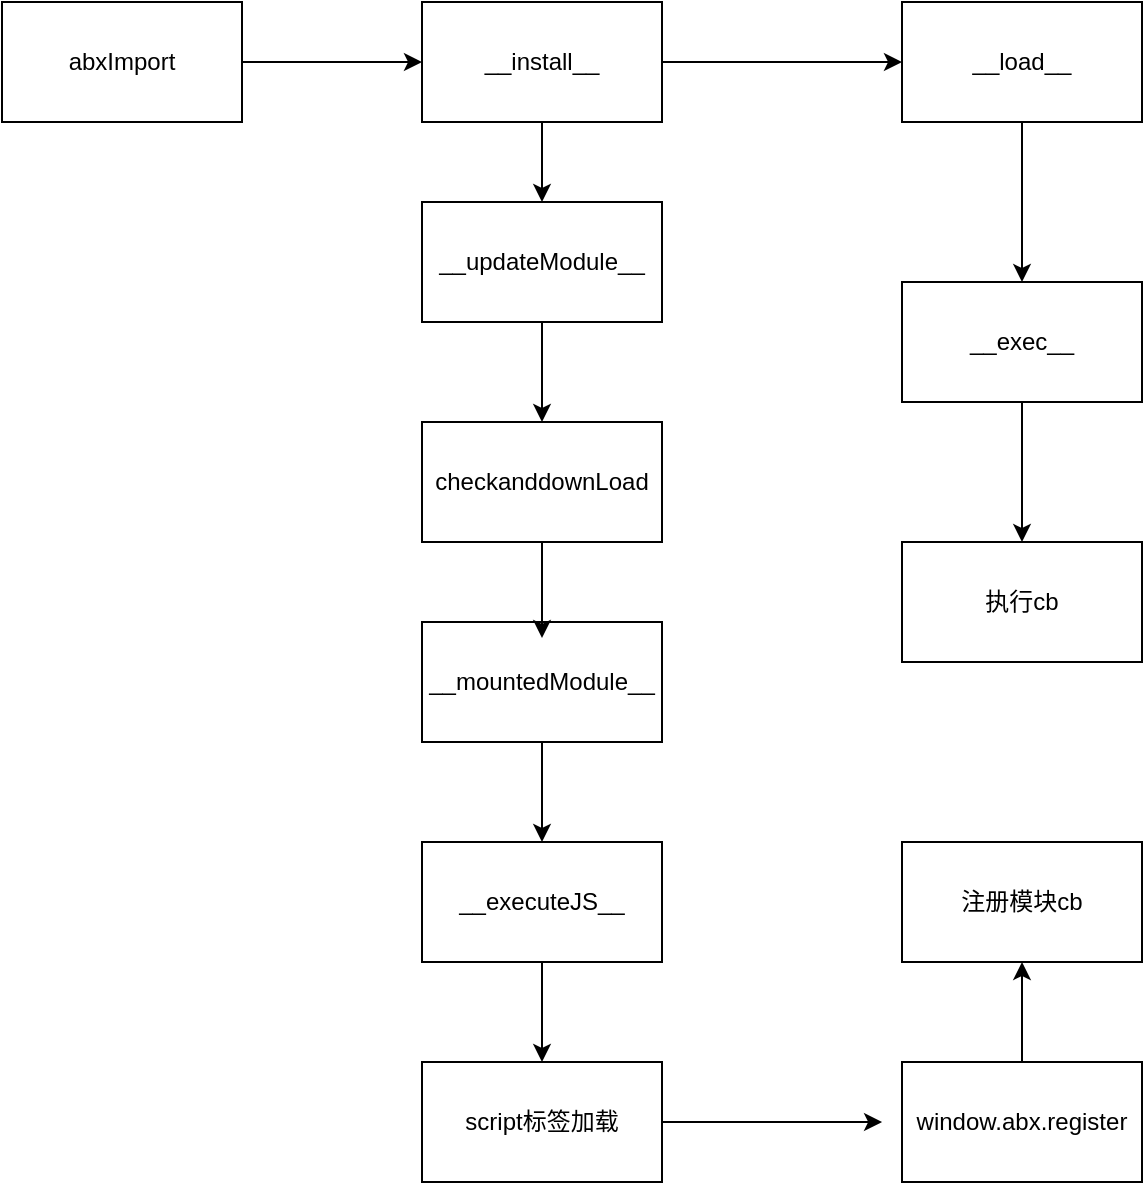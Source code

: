 <mxfile version="24.8.6">
  <diagram name="第 1 页" id="XE2a13fLv91c_1teVzvz">
    <mxGraphModel dx="1434" dy="746" grid="1" gridSize="10" guides="1" tooltips="1" connect="1" arrows="1" fold="1" page="1" pageScale="1" pageWidth="827" pageHeight="1169" math="0" shadow="0">
      <root>
        <mxCell id="0" />
        <mxCell id="1" parent="0" />
        <mxCell id="skQ3JT0NPFJoCWPC-ytg-9" style="edgeStyle=orthogonalEdgeStyle;rounded=0;orthogonalLoop=1;jettySize=auto;html=1;exitX=1;exitY=0.5;exitDx=0;exitDy=0;entryX=0;entryY=0.5;entryDx=0;entryDy=0;" edge="1" parent="1" source="skQ3JT0NPFJoCWPC-ytg-1" target="skQ3JT0NPFJoCWPC-ytg-2">
          <mxGeometry relative="1" as="geometry" />
        </mxCell>
        <mxCell id="skQ3JT0NPFJoCWPC-ytg-1" value="abxImport" style="rounded=0;whiteSpace=wrap;html=1;" vertex="1" parent="1">
          <mxGeometry x="70" y="80" width="120" height="60" as="geometry" />
        </mxCell>
        <mxCell id="skQ3JT0NPFJoCWPC-ytg-10" style="edgeStyle=orthogonalEdgeStyle;rounded=0;orthogonalLoop=1;jettySize=auto;html=1;exitX=1;exitY=0.5;exitDx=0;exitDy=0;entryX=0;entryY=0.5;entryDx=0;entryDy=0;" edge="1" parent="1" source="skQ3JT0NPFJoCWPC-ytg-2" target="skQ3JT0NPFJoCWPC-ytg-3">
          <mxGeometry relative="1" as="geometry" />
        </mxCell>
        <mxCell id="skQ3JT0NPFJoCWPC-ytg-11" style="edgeStyle=orthogonalEdgeStyle;rounded=0;orthogonalLoop=1;jettySize=auto;html=1;exitX=0.5;exitY=1;exitDx=0;exitDy=0;entryX=0.5;entryY=0;entryDx=0;entryDy=0;" edge="1" parent="1" source="skQ3JT0NPFJoCWPC-ytg-2" target="skQ3JT0NPFJoCWPC-ytg-8">
          <mxGeometry relative="1" as="geometry" />
        </mxCell>
        <mxCell id="skQ3JT0NPFJoCWPC-ytg-2" value="__install__" style="rounded=0;whiteSpace=wrap;html=1;" vertex="1" parent="1">
          <mxGeometry x="280" y="80" width="120" height="60" as="geometry" />
        </mxCell>
        <mxCell id="skQ3JT0NPFJoCWPC-ytg-13" style="edgeStyle=orthogonalEdgeStyle;rounded=0;orthogonalLoop=1;jettySize=auto;html=1;exitX=0.5;exitY=1;exitDx=0;exitDy=0;" edge="1" parent="1" source="skQ3JT0NPFJoCWPC-ytg-3" target="skQ3JT0NPFJoCWPC-ytg-6">
          <mxGeometry relative="1" as="geometry" />
        </mxCell>
        <mxCell id="skQ3JT0NPFJoCWPC-ytg-3" value="__load__" style="rounded=0;whiteSpace=wrap;html=1;" vertex="1" parent="1">
          <mxGeometry x="520" y="80" width="120" height="60" as="geometry" />
        </mxCell>
        <mxCell id="skQ3JT0NPFJoCWPC-ytg-4" value="checkanddownLoad" style="rounded=0;whiteSpace=wrap;html=1;" vertex="1" parent="1">
          <mxGeometry x="280" y="290" width="120" height="60" as="geometry" />
        </mxCell>
        <mxCell id="skQ3JT0NPFJoCWPC-ytg-14" style="edgeStyle=orthogonalEdgeStyle;rounded=0;orthogonalLoop=1;jettySize=auto;html=1;exitX=0.5;exitY=1;exitDx=0;exitDy=0;entryX=0.5;entryY=0;entryDx=0;entryDy=0;" edge="1" parent="1" source="skQ3JT0NPFJoCWPC-ytg-6" target="skQ3JT0NPFJoCWPC-ytg-7">
          <mxGeometry relative="1" as="geometry" />
        </mxCell>
        <mxCell id="skQ3JT0NPFJoCWPC-ytg-6" value="__exec__" style="rounded=0;whiteSpace=wrap;html=1;" vertex="1" parent="1">
          <mxGeometry x="520" y="220" width="120" height="60" as="geometry" />
        </mxCell>
        <mxCell id="skQ3JT0NPFJoCWPC-ytg-7" value="执行cb" style="rounded=0;whiteSpace=wrap;html=1;" vertex="1" parent="1">
          <mxGeometry x="520" y="350" width="120" height="60" as="geometry" />
        </mxCell>
        <mxCell id="skQ3JT0NPFJoCWPC-ytg-12" style="edgeStyle=orthogonalEdgeStyle;rounded=0;orthogonalLoop=1;jettySize=auto;html=1;exitX=0.5;exitY=1;exitDx=0;exitDy=0;" edge="1" parent="1" source="skQ3JT0NPFJoCWPC-ytg-8" target="skQ3JT0NPFJoCWPC-ytg-4">
          <mxGeometry relative="1" as="geometry" />
        </mxCell>
        <mxCell id="skQ3JT0NPFJoCWPC-ytg-8" value="__updateModule__" style="rounded=0;whiteSpace=wrap;html=1;" vertex="1" parent="1">
          <mxGeometry x="280" y="180" width="120" height="60" as="geometry" />
        </mxCell>
        <mxCell id="skQ3JT0NPFJoCWPC-ytg-20" style="edgeStyle=orthogonalEdgeStyle;rounded=0;orthogonalLoop=1;jettySize=auto;html=1;exitX=0.5;exitY=1;exitDx=0;exitDy=0;entryX=0.5;entryY=0;entryDx=0;entryDy=0;" edge="1" parent="1" source="skQ3JT0NPFJoCWPC-ytg-15" target="skQ3JT0NPFJoCWPC-ytg-19">
          <mxGeometry relative="1" as="geometry" />
        </mxCell>
        <mxCell id="skQ3JT0NPFJoCWPC-ytg-15" value="__mountedModule__" style="rounded=0;whiteSpace=wrap;html=1;" vertex="1" parent="1">
          <mxGeometry x="280" y="390" width="120" height="60" as="geometry" />
        </mxCell>
        <mxCell id="skQ3JT0NPFJoCWPC-ytg-16" style="edgeStyle=orthogonalEdgeStyle;rounded=0;orthogonalLoop=1;jettySize=auto;html=1;exitX=0.5;exitY=1;exitDx=0;exitDy=0;" edge="1" parent="1" source="skQ3JT0NPFJoCWPC-ytg-15" target="skQ3JT0NPFJoCWPC-ytg-15">
          <mxGeometry relative="1" as="geometry" />
        </mxCell>
        <mxCell id="skQ3JT0NPFJoCWPC-ytg-18" style="edgeStyle=orthogonalEdgeStyle;rounded=0;orthogonalLoop=1;jettySize=auto;html=1;exitX=0.5;exitY=1;exitDx=0;exitDy=0;entryX=0.5;entryY=0.133;entryDx=0;entryDy=0;entryPerimeter=0;" edge="1" parent="1" source="skQ3JT0NPFJoCWPC-ytg-4" target="skQ3JT0NPFJoCWPC-ytg-15">
          <mxGeometry relative="1" as="geometry" />
        </mxCell>
        <mxCell id="skQ3JT0NPFJoCWPC-ytg-22" style="edgeStyle=orthogonalEdgeStyle;rounded=0;orthogonalLoop=1;jettySize=auto;html=1;exitX=0.5;exitY=1;exitDx=0;exitDy=0;" edge="1" parent="1" source="skQ3JT0NPFJoCWPC-ytg-19" target="skQ3JT0NPFJoCWPC-ytg-21">
          <mxGeometry relative="1" as="geometry" />
        </mxCell>
        <mxCell id="skQ3JT0NPFJoCWPC-ytg-19" value="__executeJS__" style="rounded=0;whiteSpace=wrap;html=1;" vertex="1" parent="1">
          <mxGeometry x="280" y="500" width="120" height="60" as="geometry" />
        </mxCell>
        <mxCell id="skQ3JT0NPFJoCWPC-ytg-21" value="script标签加载" style="rounded=0;whiteSpace=wrap;html=1;" vertex="1" parent="1">
          <mxGeometry x="280" y="610" width="120" height="60" as="geometry" />
        </mxCell>
        <mxCell id="skQ3JT0NPFJoCWPC-ytg-26" style="edgeStyle=orthogonalEdgeStyle;rounded=0;orthogonalLoop=1;jettySize=auto;html=1;exitX=0.5;exitY=0;exitDx=0;exitDy=0;entryX=0.5;entryY=1;entryDx=0;entryDy=0;" edge="1" parent="1" source="skQ3JT0NPFJoCWPC-ytg-23" target="skQ3JT0NPFJoCWPC-ytg-25">
          <mxGeometry relative="1" as="geometry" />
        </mxCell>
        <mxCell id="skQ3JT0NPFJoCWPC-ytg-23" value="window.abx.register" style="rounded=0;whiteSpace=wrap;html=1;" vertex="1" parent="1">
          <mxGeometry x="520" y="610" width="120" height="60" as="geometry" />
        </mxCell>
        <mxCell id="skQ3JT0NPFJoCWPC-ytg-24" style="edgeStyle=orthogonalEdgeStyle;rounded=0;orthogonalLoop=1;jettySize=auto;html=1;exitX=1;exitY=0.5;exitDx=0;exitDy=0;entryX=-0.083;entryY=0.5;entryDx=0;entryDy=0;entryPerimeter=0;" edge="1" parent="1" source="skQ3JT0NPFJoCWPC-ytg-21" target="skQ3JT0NPFJoCWPC-ytg-23">
          <mxGeometry relative="1" as="geometry" />
        </mxCell>
        <mxCell id="skQ3JT0NPFJoCWPC-ytg-25" value="注册模块cb" style="rounded=0;whiteSpace=wrap;html=1;" vertex="1" parent="1">
          <mxGeometry x="520" y="500" width="120" height="60" as="geometry" />
        </mxCell>
      </root>
    </mxGraphModel>
  </diagram>
</mxfile>
